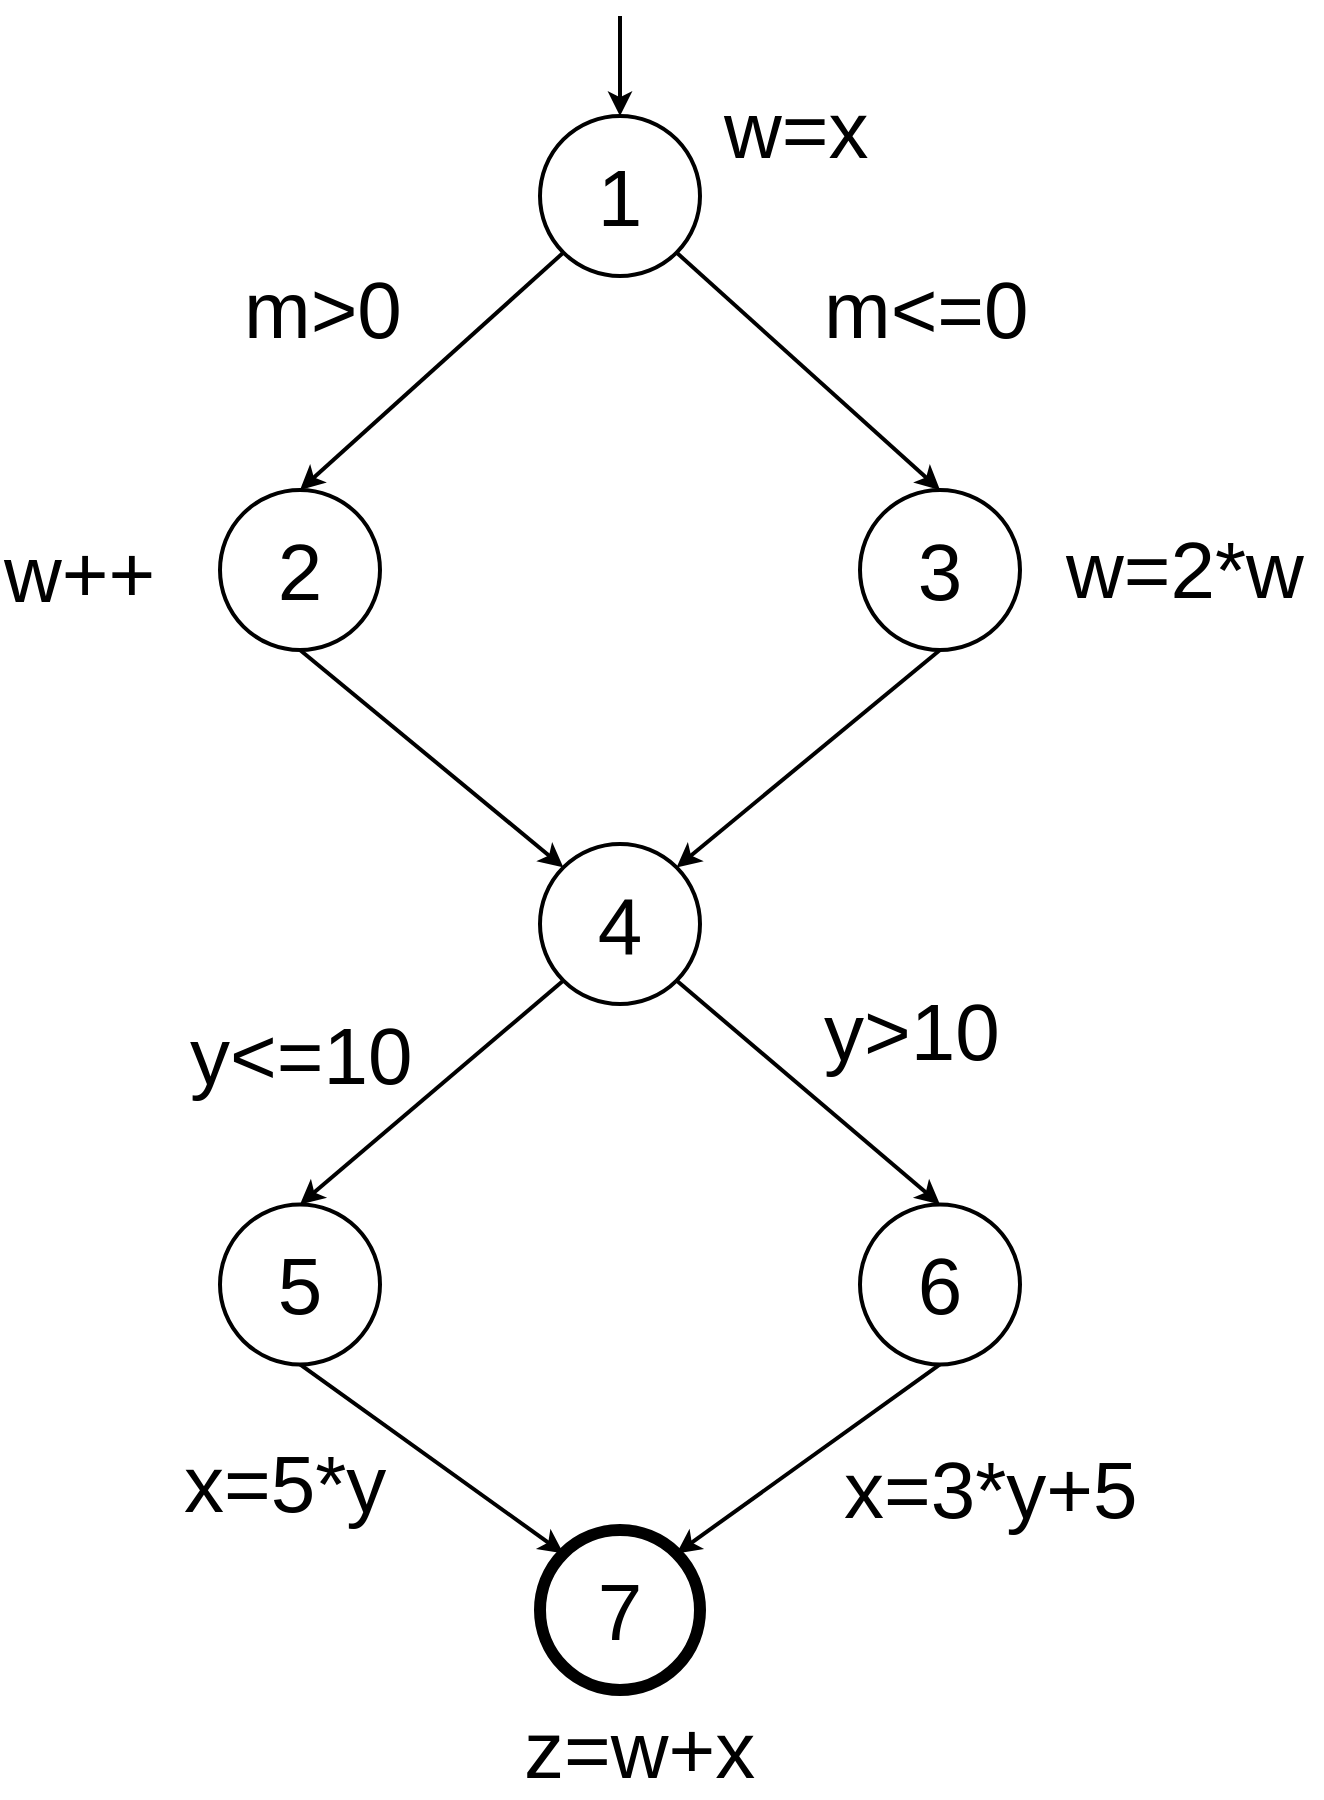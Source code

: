 <mxfile version="11.1.4" type="device"><diagram id="NVtqxNAqMSS1cLo3B2x8" name="Page-1"><mxGraphModel dx="1202" dy="1053" grid="1" gridSize="10" guides="1" tooltips="1" connect="1" arrows="1" fold="1" page="1" pageScale="1" pageWidth="827" pageHeight="1169" math="0" shadow="0"><root><mxCell id="0"/><mxCell id="1" parent="0"/><mxCell id="PM4x6rHoQQa-7DRPTL6N-8" style="rounded=0;orthogonalLoop=1;jettySize=auto;html=1;exitX=0;exitY=1;exitDx=0;exitDy=0;entryX=0.5;entryY=0;entryDx=0;entryDy=0;fontSize=40;strokeWidth=2;" edge="1" parent="1" source="PM4x6rHoQQa-7DRPTL6N-1" target="PM4x6rHoQQa-7DRPTL6N-2"><mxGeometry relative="1" as="geometry"/></mxCell><mxCell id="PM4x6rHoQQa-7DRPTL6N-9" style="edgeStyle=none;rounded=0;orthogonalLoop=1;jettySize=auto;html=1;exitX=1;exitY=1;exitDx=0;exitDy=0;entryX=0.5;entryY=0;entryDx=0;entryDy=0;fontSize=40;strokeWidth=2;" edge="1" parent="1" source="PM4x6rHoQQa-7DRPTL6N-1" target="PM4x6rHoQQa-7DRPTL6N-3"><mxGeometry relative="1" as="geometry"/></mxCell><mxCell id="PM4x6rHoQQa-7DRPTL6N-1" value="1" style="ellipse;whiteSpace=wrap;html=1;aspect=fixed;fontSize=40;strokeWidth=2;" vertex="1" parent="1"><mxGeometry x="360" y="140" width="80" height="80" as="geometry"/></mxCell><mxCell id="PM4x6rHoQQa-7DRPTL6N-10" style="edgeStyle=none;rounded=0;orthogonalLoop=1;jettySize=auto;html=1;exitX=0.5;exitY=1;exitDx=0;exitDy=0;entryX=0;entryY=0;entryDx=0;entryDy=0;fontSize=40;strokeWidth=2;" edge="1" parent="1" source="PM4x6rHoQQa-7DRPTL6N-2" target="PM4x6rHoQQa-7DRPTL6N-4"><mxGeometry relative="1" as="geometry"/></mxCell><mxCell id="PM4x6rHoQQa-7DRPTL6N-2" value="2" style="ellipse;whiteSpace=wrap;html=1;aspect=fixed;fontSize=40;strokeWidth=2;" vertex="1" parent="1"><mxGeometry x="200" y="327" width="80" height="80" as="geometry"/></mxCell><mxCell id="PM4x6rHoQQa-7DRPTL6N-11" style="edgeStyle=none;rounded=0;orthogonalLoop=1;jettySize=auto;html=1;exitX=0.5;exitY=1;exitDx=0;exitDy=0;entryX=1;entryY=0;entryDx=0;entryDy=0;fontSize=40;strokeWidth=2;" edge="1" parent="1" source="PM4x6rHoQQa-7DRPTL6N-3" target="PM4x6rHoQQa-7DRPTL6N-4"><mxGeometry relative="1" as="geometry"/></mxCell><mxCell id="PM4x6rHoQQa-7DRPTL6N-3" value="3" style="ellipse;whiteSpace=wrap;html=1;aspect=fixed;fontSize=40;strokeWidth=2;" vertex="1" parent="1"><mxGeometry x="520" y="327" width="80" height="80" as="geometry"/></mxCell><mxCell id="PM4x6rHoQQa-7DRPTL6N-12" style="edgeStyle=none;rounded=0;orthogonalLoop=1;jettySize=auto;html=1;exitX=0;exitY=1;exitDx=0;exitDy=0;entryX=0.5;entryY=0;entryDx=0;entryDy=0;fontSize=40;strokeWidth=2;" edge="1" parent="1" source="PM4x6rHoQQa-7DRPTL6N-4" target="PM4x6rHoQQa-7DRPTL6N-5"><mxGeometry relative="1" as="geometry"/></mxCell><mxCell id="PM4x6rHoQQa-7DRPTL6N-13" style="edgeStyle=none;rounded=0;orthogonalLoop=1;jettySize=auto;html=1;exitX=1;exitY=1;exitDx=0;exitDy=0;entryX=0.5;entryY=0;entryDx=0;entryDy=0;fontSize=40;strokeWidth=2;" edge="1" parent="1" source="PM4x6rHoQQa-7DRPTL6N-4" target="PM4x6rHoQQa-7DRPTL6N-6"><mxGeometry relative="1" as="geometry"/></mxCell><mxCell id="PM4x6rHoQQa-7DRPTL6N-4" value="4" style="ellipse;whiteSpace=wrap;html=1;aspect=fixed;fontSize=40;strokeWidth=2;" vertex="1" parent="1"><mxGeometry x="360" y="504" width="80" height="80" as="geometry"/></mxCell><mxCell id="PM4x6rHoQQa-7DRPTL6N-14" style="edgeStyle=none;rounded=0;orthogonalLoop=1;jettySize=auto;html=1;exitX=0.5;exitY=1;exitDx=0;exitDy=0;entryX=0;entryY=0;entryDx=0;entryDy=0;fontSize=40;strokeWidth=2;" edge="1" parent="1" source="PM4x6rHoQQa-7DRPTL6N-5" target="PM4x6rHoQQa-7DRPTL6N-7"><mxGeometry relative="1" as="geometry"/></mxCell><mxCell id="PM4x6rHoQQa-7DRPTL6N-5" value="5" style="ellipse;whiteSpace=wrap;html=1;aspect=fixed;fontSize=40;strokeWidth=2;" vertex="1" parent="1"><mxGeometry x="200" y="684.2" width="80" height="80" as="geometry"/></mxCell><mxCell id="PM4x6rHoQQa-7DRPTL6N-15" style="edgeStyle=none;rounded=0;orthogonalLoop=1;jettySize=auto;html=1;exitX=0.5;exitY=1;exitDx=0;exitDy=0;entryX=1;entryY=0;entryDx=0;entryDy=0;fontSize=40;strokeWidth=2;" edge="1" parent="1" source="PM4x6rHoQQa-7DRPTL6N-6" target="PM4x6rHoQQa-7DRPTL6N-7"><mxGeometry relative="1" as="geometry"/></mxCell><mxCell id="PM4x6rHoQQa-7DRPTL6N-6" value="6" style="ellipse;whiteSpace=wrap;html=1;aspect=fixed;fontSize=40;strokeWidth=2;" vertex="1" parent="1"><mxGeometry x="520" y="684.2" width="80" height="80" as="geometry"/></mxCell><mxCell id="PM4x6rHoQQa-7DRPTL6N-7" value="7" style="ellipse;whiteSpace=wrap;html=1;aspect=fixed;strokeWidth=6;fontSize=40;" vertex="1" parent="1"><mxGeometry x="360" y="847" width="80" height="80" as="geometry"/></mxCell><mxCell id="PM4x6rHoQQa-7DRPTL6N-16" value="" style="endArrow=classic;html=1;strokeWidth=2;fontSize=40;entryX=0.5;entryY=0;entryDx=0;entryDy=0;" edge="1" parent="1" target="PM4x6rHoQQa-7DRPTL6N-1"><mxGeometry width="50" height="50" relative="1" as="geometry"><mxPoint x="400" y="90" as="sourcePoint"/><mxPoint x="430" y="30" as="targetPoint"/></mxGeometry></mxCell><mxCell id="PM4x6rHoQQa-7DRPTL6N-17" value="w=x" style="text;html=1;resizable=0;points=[];autosize=1;align=left;verticalAlign=top;spacingTop=-4;fontSize=40;" vertex="1" parent="1"><mxGeometry x="450" y="120" width="90" height="50" as="geometry"/></mxCell><mxCell id="PM4x6rHoQQa-7DRPTL6N-18" value="m&amp;gt;0" style="text;html=1;resizable=0;points=[];autosize=1;align=left;verticalAlign=top;spacingTop=-4;fontSize=40;" vertex="1" parent="1"><mxGeometry x="210" y="210" width="90" height="50" as="geometry"/></mxCell><mxCell id="PM4x6rHoQQa-7DRPTL6N-19" value="m&amp;lt;=0" style="text;html=1;resizable=0;points=[];autosize=1;align=left;verticalAlign=top;spacingTop=-4;fontSize=40;" vertex="1" parent="1"><mxGeometry x="500" y="210" width="120" height="50" as="geometry"/></mxCell><mxCell id="PM4x6rHoQQa-7DRPTL6N-21" value="w++" style="text;html=1;resizable=0;points=[];autosize=1;align=left;verticalAlign=top;spacingTop=-4;fontSize=40;" vertex="1" parent="1"><mxGeometry x="90" y="342" width="90" height="50" as="geometry"/></mxCell><mxCell id="PM4x6rHoQQa-7DRPTL6N-22" value="w=2*w" style="text;html=1;resizable=0;points=[];autosize=1;align=left;verticalAlign=top;spacingTop=-4;fontSize=40;" vertex="1" parent="1"><mxGeometry x="621" y="340" width="130" height="50" as="geometry"/></mxCell><mxCell id="PM4x6rHoQQa-7DRPTL6N-23" value="y&amp;lt;=10" style="text;html=1;resizable=0;points=[];autosize=1;align=left;verticalAlign=top;spacingTop=-4;fontSize=40;" vertex="1" parent="1"><mxGeometry x="183" y="583" width="130" height="50" as="geometry"/></mxCell><mxCell id="PM4x6rHoQQa-7DRPTL6N-24" value="y&amp;gt;10" style="text;html=1;resizable=0;points=[];autosize=1;align=left;verticalAlign=top;spacingTop=-4;fontSize=40;" vertex="1" parent="1"><mxGeometry x="500" y="571" width="100" height="50" as="geometry"/></mxCell><mxCell id="PM4x6rHoQQa-7DRPTL6N-25" value="x=5*y" style="text;html=1;resizable=0;points=[];autosize=1;align=left;verticalAlign=top;spacingTop=-4;fontSize=40;" vertex="1" parent="1"><mxGeometry x="180" y="797" width="120" height="50" as="geometry"/></mxCell><mxCell id="PM4x6rHoQQa-7DRPTL6N-26" value="x=3*y+5" style="text;html=1;resizable=0;points=[];autosize=1;align=left;verticalAlign=top;spacingTop=-4;fontSize=40;" vertex="1" parent="1"><mxGeometry x="510" y="800" width="160" height="50" as="geometry"/></mxCell><mxCell id="PM4x6rHoQQa-7DRPTL6N-27" value="z=w+x" style="text;html=1;resizable=0;points=[];autosize=1;align=left;verticalAlign=top;spacingTop=-4;fontSize=40;" vertex="1" parent="1"><mxGeometry x="350" y="930" width="130" height="50" as="geometry"/></mxCell></root></mxGraphModel></diagram></mxfile>
